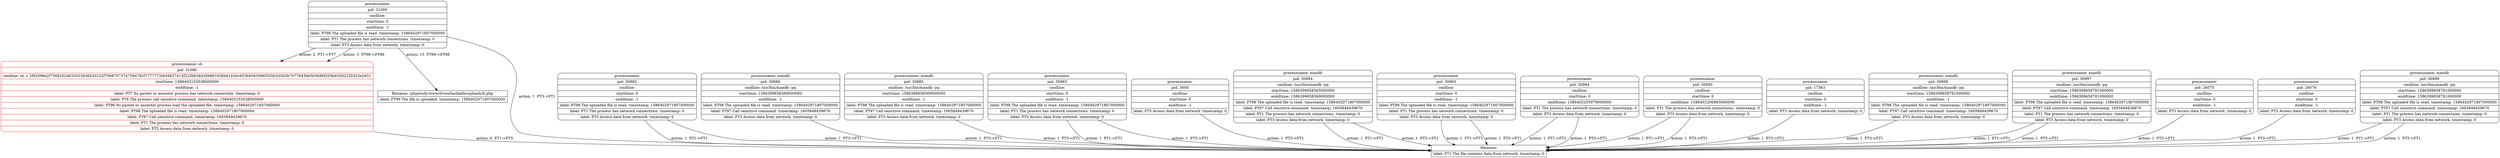 digraph graph1 {
node [shape = Mrecord];
table2801 [label = "{<head>processname: sh | pid: 31090 | cmdline: sh -c 2f62696e2f7368202d632022636420222f70687073747564792f7777772f445657412f223b6364206861636b61626c653b6563686f205b535d3b7077643b6563686f205b455d2220323e2631 | starttime: 1586403153538000000 | enddtime: -1 | label: PT7 Its parent or ancestor process has network connection. timestamp: 0 | label: PT6 The process call sensitive command. timestamp: 1586403153538000000 | label: PT96 Its parent or ancestor process load the uploaded file. timestamp: 1586402971807000000 | label: PT98 The uploaded file is read. timestamp: 1586402971807000000 | label: PT97 Call sensitive command. timestamp: 1605849439670 | label: PT1 The process has network connections. timestamp: 0 | label: PT3 Access data from network. timestamp: 0}", color = red];
table15261 [label = "{<head>processname:  | pid: 31000 | cmdline:  | starttime: 0 | enddtime: -1 | label: PT98 The uploaded file is read. timestamp: 1586402971807000000 | label: PT1 The process has network connections. timestamp: 0 | label: PT3 Access data from network. timestamp: 0}"];
table15261 -> table2801[label = "action: 2  PT1->PT7"];
table15295 [shape = record, label = "{<head>filename: /phpstudy/www/dvwa/hackable/uploads/b.php | label: FT99 The file is uploaded. timestamp: 1586402971807000000}"];
table15261 -> table15295[label = "action: 15  FT99->PT98"];
table15261 -> table2801[label = "action: 3  PT98->PT96"];
table2 [shape = record, label = "{<head>filename:  | label: FT1 The file contains data from network. timestamp: 0}"];
table15195 [label = "{<head>processname:  | pid: 30882 | cmdline:  | starttime: 0 | enddtime: -1 | label: PT98 The uploaded file is read. timestamp: 1586402971807000000 | label: PT1 The process has network connections. timestamp: 0 | label: PT3 Access data from network. timestamp: 0}"];
table15195 -> table2[label = "action: 1  PT1->FT1"];
table15195 -> table2[label = "action: 1  PT3->FT1"];
table2734 [label = "{<head>processname: mandb | pid: 30886 | cmdline: /usr/bin/mandb -pq | starttime: 1586399658369000000 | enddtime: -1 | label: PT98 The uploaded file is read. timestamp: 1586402971807000000 | label: PT97 Call sensitive command. timestamp: 1605849439670 | label: PT3 Access data from network. timestamp: 0}"];
table2734 -> table2[label = "action: 1  PT3->FT1"];
table2733 [label = "{<head>processname: mandb | pid: 30885 | cmdline: /usr/bin/mandb -pq | starttime: 1586399658369000000 | enddtime: -1 | label: PT98 The uploaded file is read. timestamp: 1586402971807000000 | label: PT97 Call sensitive command. timestamp: 1605849439670 | label: PT3 Access data from network. timestamp: 0}"];
table2733 -> table2[label = "action: 1  PT3->FT1"];
table15196 [label = "{<head>processname:  | pid: 30883 | cmdline:  | starttime: 0 | enddtime: -1 | label: PT98 The uploaded file is read. timestamp: 1586402971807000000 | label: PT1 The process has network connections. timestamp: 0 | label: PT3 Access data from network. timestamp: 0}"];
table15196 -> table2[label = "action: 1  PT1->FT1"];
table15196 -> table2[label = "action: 1  PT3->FT1"];
table15168 [label = "{<head>processname:  | pid: 3600 | cmdline:  | starttime: 0 | enddtime: -1 | label: PT3 Access data from network. timestamp: 0}"];
table15168 -> table2[label = "action: 1  PT3->FT1"];
table2732 [label = "{<head>processname: mandb | pid: 30884 | cmdline: /usr/bin/mandb -pq | starttime: 1586399658365000000 | enddtime: 1586399658369000000 | label: PT98 The uploaded file is read. timestamp: 1586402971807000000 | label: PT97 Call sensitive command. timestamp: 1605849439670 | label: PT1 The process has network connections. timestamp: 0 | label: PT3 Access data from network. timestamp: 0}"];
table2732 -> table2[label = "action: 1  PT1->FT1"];
table2732 -> table2[label = "action: 1  PT3->FT1"];
table15254 [label = "{<head>processname:  | pid: 30993 | cmdline:  | starttime: 0 | enddtime: -1 | label: PT98 The uploaded file is read. timestamp: 1586402971807000000 | label: PT1 The process has network connections. timestamp: 0 | label: PT3 Access data from network. timestamp: 0}"];
table15254 -> table2[label = "action: 1  PT1->FT1"];
table15254 -> table2[label = "action: 1  PT3->FT1"];
table15255 [label = "{<head>processname:  | pid: 30994 | cmdline:  | starttime: 0 | enddtime: 1586402205979000000 | label: PT1 The process has network connections. timestamp: 0 | label: PT3 Access data from network. timestamp: 0}"];
table15255 -> table2[label = "action: 1  PT1->FT1"];
table15255 -> table2[label = "action: 1  PT3->FT1"];
table15256 [label = "{<head>processname:  | pid: 30995 | cmdline:  | starttime: 0 | enddtime: 1586402206983000000 | label: PT1 The process has network connections. timestamp: 0 | label: PT3 Access data from network. timestamp: 0}"];
table15256 -> table2[label = "action: 1  PT1->FT1"];
table15256 -> table2[label = "action: 1  PT3->FT1"];
table522 [label = "{<head>processname:  | pid: 17363 | cmdline:  | starttime: 0 | enddtime: -1 | label: PT3 Access data from network. timestamp: 0}"];
table522 -> table2[label = "action: 1  PT3->FT1"];
table2758 [label = "{<head>processname: mandb | pid: 30998 | cmdline: /usr/bin/mandb -pq | starttime: 1586399658781000000 | enddtime: -1 | label: PT98 The uploaded file is read. timestamp: 1586402971807000000 | label: PT97 Call sensitive command. timestamp: 1605849439670 | label: PT3 Access data from network. timestamp: 0}"];
table2758 -> table2[label = "action: 1  PT3->FT1"];
table2757 [label = "{<head>processname: mandb | pid: 30997 | cmdline: /usr/bin/mandb -pq | starttime: 1586399658781000000 | enddtime: 1586399658781000000 | label: PT98 The uploaded file is read. timestamp: 1586402971807000000 | label: PT97 Call sensitive command. timestamp: 1605849439670 | label: PT1 The process has network connections. timestamp: 0 | label: PT3 Access data from network. timestamp: 0}"];
table2757 -> table2[label = "action: 1  PT1->FT1"];
table2757 -> table2[label = "action: 1  PT3->FT1"];
table15261 -> table2[label = "action: 1  PT3->FT1"];
table1 [label = "{<head>processname:  | pid: 26075 | cmdline:  | starttime: 0 | enddtime: -1 | label: PT3 Access data from network. timestamp: 0}"];
table1 -> table2[label = "action: 1  PT3->FT1"];
table3 [label = "{<head>processname:  | pid: 26076 | cmdline:  | starttime: 0 | enddtime: -1 | label: PT3 Access data from network. timestamp: 0}"];
table3 -> table2[label = "action: 1  PT3->FT1"];
table2759 [label = "{<head>processname: mandb | pid: 30999 | cmdline: /usr/bin/mandb -pq | starttime: 1586399658781000000 | enddtime: 1586399658781000000 | label: PT98 The uploaded file is read. timestamp: 1586402971807000000 | label: PT97 Call sensitive command. timestamp: 1605849439670 | label: PT1 The process has network connections. timestamp: 0 | label: PT3 Access data from network. timestamp: 0}"];
table2759 -> table2[label = "action: 1  PT1->FT1"];
table2759 -> table2[label = "action: 1  PT3->FT1"];
table2801 -> table2[label = "action: 0  FT1->PT3"];
}
